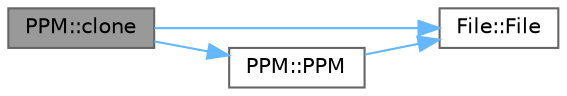 digraph "PPM::clone"
{
 // INTERACTIVE_SVG=YES
 // LATEX_PDF_SIZE
  bgcolor="transparent";
  edge [fontname=Helvetica,fontsize=10,labelfontname=Helvetica,labelfontsize=10];
  node [fontname=Helvetica,fontsize=10,shape=box,height=0.2,width=0.4];
  rankdir="LR";
  Node1 [id="Node000001",label="PPM::clone",height=0.2,width=0.4,color="gray40", fillcolor="grey60", style="filled", fontcolor="black",tooltip="Creates a deep copy of the file."];
  Node1 -> Node2 [id="edge1_Node000001_Node000002",color="steelblue1",style="solid",tooltip=" "];
  Node2 [id="Node000002",label="File::File",height=0.2,width=0.4,color="grey40", fillcolor="white", style="filled",URL="$class_file.html#a137f02402ec88fdd43a6cb77438dd528",tooltip="Constructs a file with a given filename and matrix data."];
  Node1 -> Node3 [id="edge2_Node000001_Node000003",color="steelblue1",style="solid",tooltip=" "];
  Node3 [id="Node000003",label="PPM::PPM",height=0.2,width=0.4,color="grey40", fillcolor="white", style="filled",URL="$class_p_p_m.html#a6ae4a6e38eeda636e543a3c544e08448",tooltip=" "];
  Node3 -> Node2 [id="edge3_Node000003_Node000002",color="steelblue1",style="solid",tooltip=" "];
}
